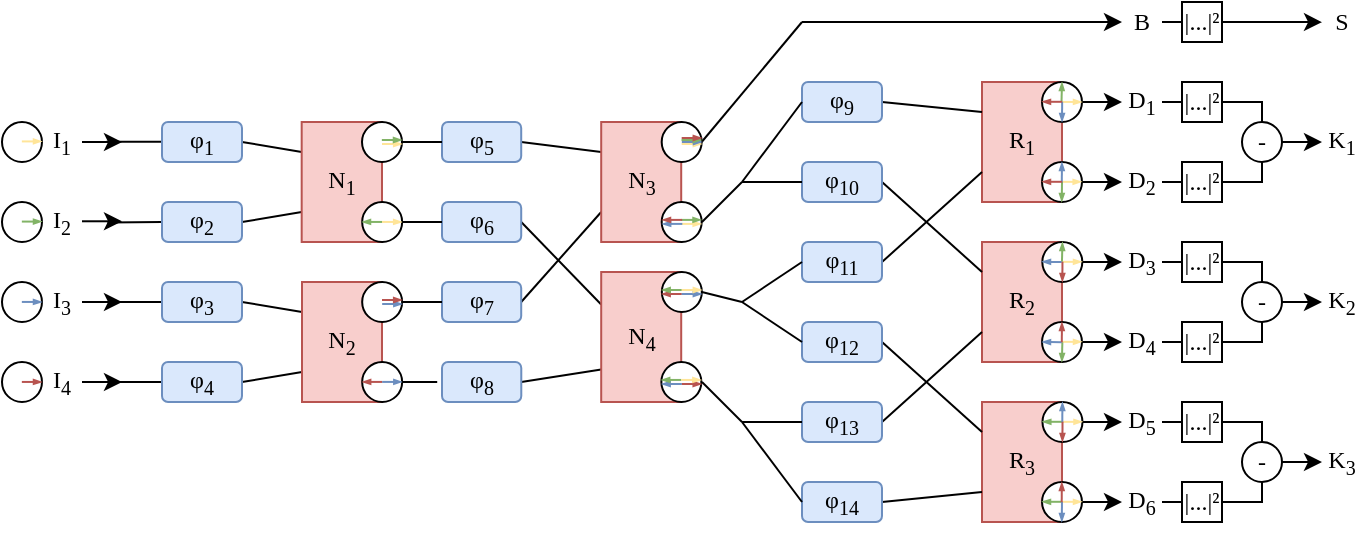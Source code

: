 <mxfile version="27.0.9">
  <diagram name="Page-1" id="C04IEGfYR6SF6fKbPGiv">
    <mxGraphModel dx="933" dy="723" grid="1" gridSize="10" guides="1" tooltips="1" connect="1" arrows="1" fold="1" page="1" pageScale="1" pageWidth="827" pageHeight="1169" math="0" shadow="0">
      <root>
        <mxCell id="0" />
        <mxCell id="1" parent="0" />
        <mxCell id="y-pAfAxGIghwStiiHOj4-6" value="" style="endArrow=none;html=1;rounded=0;fontFamily=Times New Roman;entryX=0.093;entryY=0.497;entryDx=0;entryDy=0;entryPerimeter=0;" parent="1" edge="1">
          <mxGeometry width="50" height="50" relative="1" as="geometry">
            <mxPoint x="92.21" y="109.93" as="sourcePoint" />
            <mxPoint x="120.0" y="109.84" as="targetPoint" />
          </mxGeometry>
        </mxCell>
        <mxCell id="y-pAfAxGIghwStiiHOj4-8" value="" style="endArrow=none;html=1;rounded=0;entryX=0.074;entryY=0.489;entryDx=0;entryDy=0;entryPerimeter=0;fontFamily=Times New Roman;" parent="1" edge="1">
          <mxGeometry width="50" height="50" relative="1" as="geometry">
            <mxPoint x="92.74" y="150.29" as="sourcePoint" />
            <mxPoint x="120.0" y="149.96" as="targetPoint" />
          </mxGeometry>
        </mxCell>
        <mxCell id="y-pAfAxGIghwStiiHOj4-9" value="" style="endArrow=none;html=1;rounded=0;entryX=0;entryY=0.5;entryDx=0;entryDy=0;fontFamily=Times New Roman;" parent="1" target="y-pAfAxGIghwStiiHOj4-16" edge="1">
          <mxGeometry width="50" height="50" relative="1" as="geometry">
            <mxPoint x="80" y="190" as="sourcePoint" />
            <mxPoint x="107.49" y="190" as="targetPoint" />
          </mxGeometry>
        </mxCell>
        <mxCell id="y-pAfAxGIghwStiiHOj4-10" value="" style="endArrow=none;html=1;rounded=0;fontFamily=Times New Roman;entryX=0;entryY=0.5;entryDx=0;entryDy=0;" parent="1" target="y-pAfAxGIghwStiiHOj4-17" edge="1">
          <mxGeometry width="50" height="50" relative="1" as="geometry">
            <mxPoint x="80" y="230" as="sourcePoint" />
            <mxPoint x="107.4" y="229.88" as="targetPoint" />
          </mxGeometry>
        </mxCell>
        <mxCell id="y-pAfAxGIghwStiiHOj4-25" style="rounded=0;orthogonalLoop=1;jettySize=auto;html=1;exitX=1;exitY=0.5;exitDx=0;exitDy=0;entryX=0;entryY=0.25;entryDx=0;entryDy=0;endArrow=none;endFill=0;fontFamily=Times New Roman;" parent="1" source="y-pAfAxGIghwStiiHOj4-11" target="y-pAfAxGIghwStiiHOj4-22" edge="1">
          <mxGeometry relative="1" as="geometry" />
        </mxCell>
        <mxCell id="y-pAfAxGIghwStiiHOj4-11" value="&lt;font&gt;φ&lt;sub&gt;1&lt;/sub&gt;&lt;/font&gt;" style="rounded=1;whiteSpace=wrap;html=1;fontFamily=Times New Roman;fillColor=#dae8fc;strokeColor=#6c8ebf;" parent="1" vertex="1">
          <mxGeometry x="120" y="100" width="40" height="20" as="geometry" />
        </mxCell>
        <mxCell id="y-pAfAxGIghwStiiHOj4-24" style="rounded=0;orthogonalLoop=1;jettySize=auto;html=1;exitX=1;exitY=0.5;exitDx=0;exitDy=0;entryX=0;entryY=0.75;entryDx=0;entryDy=0;endArrow=none;endFill=0;fontFamily=Times New Roman;" parent="1" source="y-pAfAxGIghwStiiHOj4-15" target="y-pAfAxGIghwStiiHOj4-22" edge="1">
          <mxGeometry relative="1" as="geometry" />
        </mxCell>
        <mxCell id="y-pAfAxGIghwStiiHOj4-15" value="&lt;font&gt;φ&lt;sub&gt;2&lt;/sub&gt;&lt;/font&gt;" style="rounded=1;whiteSpace=wrap;html=1;fontFamily=Times New Roman;fillColor=#dae8fc;strokeColor=#6c8ebf;" parent="1" vertex="1">
          <mxGeometry x="120" y="140" width="40" height="20" as="geometry" />
        </mxCell>
        <mxCell id="y-pAfAxGIghwStiiHOj4-29" style="rounded=0;orthogonalLoop=1;jettySize=auto;html=1;exitX=1;exitY=0.5;exitDx=0;exitDy=0;entryX=0;entryY=0.25;entryDx=0;entryDy=0;endArrow=none;endFill=0;fontFamily=Times New Roman;" parent="1" source="y-pAfAxGIghwStiiHOj4-16" target="y-pAfAxGIghwStiiHOj4-26" edge="1">
          <mxGeometry relative="1" as="geometry" />
        </mxCell>
        <mxCell id="y-pAfAxGIghwStiiHOj4-16" value="&lt;font&gt;φ&lt;sub&gt;3&lt;/sub&gt;&lt;/font&gt;" style="rounded=1;whiteSpace=wrap;html=1;fontFamily=Times New Roman;fillColor=#dae8fc;strokeColor=#6c8ebf;" parent="1" vertex="1">
          <mxGeometry x="120" y="180" width="40" height="20" as="geometry" />
        </mxCell>
        <mxCell id="y-pAfAxGIghwStiiHOj4-28" style="rounded=0;orthogonalLoop=1;jettySize=auto;html=1;exitX=1;exitY=0.5;exitDx=0;exitDy=0;entryX=0;entryY=0.75;entryDx=0;entryDy=0;endArrow=none;endFill=0;fontFamily=Times New Roman;" parent="1" source="y-pAfAxGIghwStiiHOj4-17" target="y-pAfAxGIghwStiiHOj4-26" edge="1">
          <mxGeometry relative="1" as="geometry" />
        </mxCell>
        <mxCell id="y-pAfAxGIghwStiiHOj4-17" value="&lt;font&gt;φ&lt;sub&gt;4&lt;/sub&gt;&lt;/font&gt;" style="rounded=1;whiteSpace=wrap;html=1;fontFamily=Times New Roman;fillColor=#dae8fc;strokeColor=#6c8ebf;" parent="1" vertex="1">
          <mxGeometry x="120" y="220" width="40" height="20" as="geometry" />
        </mxCell>
        <mxCell id="y-pAfAxGIghwStiiHOj4-22" value="&lt;font&gt;N&lt;sub&gt;1&lt;/sub&gt;&lt;/font&gt;" style="rounded=0;whiteSpace=wrap;html=1;fontFamily=Times New Roman;fillColor=#f8cecc;strokeColor=#b85450;" parent="1" vertex="1">
          <mxGeometry x="189.84" y="100" width="40.16" height="60" as="geometry" />
        </mxCell>
        <mxCell id="y-pAfAxGIghwStiiHOj4-26" value="&lt;font&gt;N&lt;sub&gt;2&lt;/sub&gt;&lt;/font&gt;" style="rounded=0;whiteSpace=wrap;html=1;fontFamily=Times New Roman;fillColor=#f8cecc;strokeColor=#b85450;" parent="1" vertex="1">
          <mxGeometry x="190" y="180" width="40" height="60" as="geometry" />
        </mxCell>
        <mxCell id="y-pAfAxGIghwStiiHOj4-52" style="rounded=0;orthogonalLoop=1;jettySize=auto;html=1;exitX=1;exitY=0.5;exitDx=0;exitDy=0;entryX=0;entryY=0.25;entryDx=0;entryDy=0;endArrow=none;endFill=0;fontFamily=Times New Roman;" parent="1" source="y-pAfAxGIghwStiiHOj4-43" target="y-pAfAxGIghwStiiHOj4-50" edge="1">
          <mxGeometry relative="1" as="geometry" />
        </mxCell>
        <mxCell id="y-pAfAxGIghwStiiHOj4-43" value="&lt;font&gt;φ&lt;sub&gt;5&lt;/sub&gt;&lt;/font&gt;" style="rounded=1;whiteSpace=wrap;html=1;fontFamily=Times New Roman;fillColor=#dae8fc;strokeColor=#6c8ebf;" parent="1" vertex="1">
          <mxGeometry x="260" y="100" width="39.6" height="20" as="geometry" />
        </mxCell>
        <mxCell id="y-pAfAxGIghwStiiHOj4-53" style="rounded=0;orthogonalLoop=1;jettySize=auto;html=1;exitX=1;exitY=0.5;exitDx=0;exitDy=0;entryX=0;entryY=0.25;entryDx=0;entryDy=0;endArrow=none;endFill=0;fontFamily=Times New Roman;" parent="1" source="y-pAfAxGIghwStiiHOj4-45" target="y-pAfAxGIghwStiiHOj4-51" edge="1">
          <mxGeometry relative="1" as="geometry" />
        </mxCell>
        <mxCell id="TxVISpOSfkKb-y-n9Vfk-2" style="edgeStyle=orthogonalEdgeStyle;rounded=0;orthogonalLoop=1;jettySize=auto;html=1;exitX=0;exitY=0.5;exitDx=0;exitDy=0;" edge="1" parent="1" source="y-pAfAxGIghwStiiHOj4-45">
          <mxGeometry relative="1" as="geometry">
            <mxPoint x="289.449" y="149.918" as="targetPoint" />
          </mxGeometry>
        </mxCell>
        <mxCell id="y-pAfAxGIghwStiiHOj4-45" value="&lt;font&gt;φ&lt;sub&gt;6&lt;/sub&gt;&lt;/font&gt;" style="rounded=1;whiteSpace=wrap;html=1;fontFamily=Times New Roman;fillColor=#dae8fc;strokeColor=#6c8ebf;" parent="1" vertex="1">
          <mxGeometry x="260" y="140" width="39.6" height="20" as="geometry" />
        </mxCell>
        <mxCell id="y-pAfAxGIghwStiiHOj4-54" style="rounded=0;orthogonalLoop=1;jettySize=auto;html=1;exitX=1;exitY=0.5;exitDx=0;exitDy=0;entryX=0;entryY=0.75;entryDx=0;entryDy=0;endArrow=none;endFill=0;fontFamily=Times New Roman;" parent="1" source="y-pAfAxGIghwStiiHOj4-47" target="y-pAfAxGIghwStiiHOj4-50" edge="1">
          <mxGeometry relative="1" as="geometry" />
        </mxCell>
        <mxCell id="y-pAfAxGIghwStiiHOj4-47" value="&lt;font&gt;φ&lt;sub&gt;7&lt;/sub&gt;&lt;/font&gt;" style="rounded=1;whiteSpace=wrap;html=1;fontFamily=Times New Roman;fillColor=#dae8fc;strokeColor=#6c8ebf;" parent="1" vertex="1">
          <mxGeometry x="260" y="180" width="39.6" height="20" as="geometry" />
        </mxCell>
        <mxCell id="y-pAfAxGIghwStiiHOj4-55" style="rounded=0;orthogonalLoop=1;jettySize=auto;html=1;exitX=1;exitY=0.5;exitDx=0;exitDy=0;entryX=0;entryY=0.75;entryDx=0;entryDy=0;endArrow=none;endFill=0;fontFamily=Times New Roman;" parent="1" source="y-pAfAxGIghwStiiHOj4-49" target="y-pAfAxGIghwStiiHOj4-51" edge="1">
          <mxGeometry relative="1" as="geometry" />
        </mxCell>
        <mxCell id="y-pAfAxGIghwStiiHOj4-49" value="&lt;font&gt;φ&lt;sub&gt;8&lt;/sub&gt;&lt;/font&gt;" style="rounded=1;whiteSpace=wrap;html=1;fontFamily=Times New Roman;fillColor=#dae8fc;strokeColor=#6c8ebf;" parent="1" vertex="1">
          <mxGeometry x="260" y="220" width="39.64" height="20" as="geometry" />
        </mxCell>
        <mxCell id="y-pAfAxGIghwStiiHOj4-50" value="&lt;font&gt;N&lt;sub&gt;3&lt;/sub&gt;&lt;/font&gt;" style="rounded=0;whiteSpace=wrap;html=1;fontFamily=Times New Roman;fillColor=#f8cecc;strokeColor=#b85450;" parent="1" vertex="1">
          <mxGeometry x="339.6" y="100" width="40" height="60" as="geometry" />
        </mxCell>
        <mxCell id="y-pAfAxGIghwStiiHOj4-51" value="&lt;font&gt;N&lt;sub&gt;4&lt;/sub&gt;&lt;/font&gt;" style="rounded=0;whiteSpace=wrap;html=1;fontFamily=Times New Roman;fillColor=#f8cecc;strokeColor=#b85450;" parent="1" vertex="1">
          <mxGeometry x="339.6" y="175" width="40" height="65" as="geometry" />
        </mxCell>
        <mxCell id="y-pAfAxGIghwStiiHOj4-56" value="&lt;font&gt;R&lt;sub&gt;1&lt;/sub&gt;&lt;/font&gt;" style="rounded=0;whiteSpace=wrap;html=1;fontFamily=Times New Roman;fillColor=#f8cecc;strokeColor=#b85450;" parent="1" vertex="1">
          <mxGeometry x="530" y="80" width="40" height="60" as="geometry" />
        </mxCell>
        <mxCell id="y-pAfAxGIghwStiiHOj4-57" value="&lt;font&gt;R&lt;sub&gt;2&lt;/sub&gt;&lt;/font&gt;" style="rounded=0;whiteSpace=wrap;html=1;fontFamily=Times New Roman;fillColor=#f8cecc;strokeColor=#b85450;" parent="1" vertex="1">
          <mxGeometry x="530" y="160" width="40" height="60" as="geometry" />
        </mxCell>
        <mxCell id="y-pAfAxGIghwStiiHOj4-58" value="&lt;font&gt;R&lt;sub&gt;3&lt;/sub&gt;&lt;/font&gt;" style="rounded=0;whiteSpace=wrap;html=1;fontFamily=Times New Roman;fillColor=#f8cecc;strokeColor=#b85450;" parent="1" vertex="1">
          <mxGeometry x="530" y="240" width="40" height="60" as="geometry" />
        </mxCell>
        <mxCell id="q3MxCDinn_J_ita6C548-17" style="rounded=0;orthogonalLoop=1;jettySize=auto;html=1;exitX=1;exitY=0.5;exitDx=0;exitDy=0;entryX=0;entryY=0.25;entryDx=0;entryDy=0;endArrow=none;startFill=0;" parent="1" source="y-pAfAxGIghwStiiHOj4-67" target="y-pAfAxGIghwStiiHOj4-56" edge="1">
          <mxGeometry relative="1" as="geometry" />
        </mxCell>
        <mxCell id="y-pAfAxGIghwStiiHOj4-67" value="&lt;font&gt;φ&lt;sub&gt;9&lt;/sub&gt;&lt;/font&gt;" style="rounded=1;whiteSpace=wrap;html=1;fontFamily=Times New Roman;fillColor=#dae8fc;strokeColor=#6c8ebf;" parent="1" vertex="1">
          <mxGeometry x="440" y="80" width="40" height="20" as="geometry" />
        </mxCell>
        <mxCell id="q3MxCDinn_J_ita6C548-18" style="rounded=0;orthogonalLoop=1;jettySize=auto;html=1;exitX=1;exitY=0.5;exitDx=0;exitDy=0;entryX=0;entryY=0.25;entryDx=0;entryDy=0;endArrow=none;startFill=0;" parent="1" source="y-pAfAxGIghwStiiHOj4-68" target="y-pAfAxGIghwStiiHOj4-57" edge="1">
          <mxGeometry relative="1" as="geometry" />
        </mxCell>
        <mxCell id="y-pAfAxGIghwStiiHOj4-68" value="&lt;font&gt;φ&lt;sub&gt;10&lt;/sub&gt;&lt;/font&gt;" style="rounded=1;whiteSpace=wrap;html=1;fontFamily=Times New Roman;fillColor=#dae8fc;strokeColor=#6c8ebf;" parent="1" vertex="1">
          <mxGeometry x="440" y="120" width="40" height="20" as="geometry" />
        </mxCell>
        <mxCell id="q3MxCDinn_J_ita6C548-20" style="rounded=0;orthogonalLoop=1;jettySize=auto;html=1;exitX=1;exitY=0.5;exitDx=0;exitDy=0;entryX=0;entryY=0.25;entryDx=0;entryDy=0;endArrow=none;startFill=0;" parent="1" source="y-pAfAxGIghwStiiHOj4-70" target="y-pAfAxGIghwStiiHOj4-58" edge="1">
          <mxGeometry relative="1" as="geometry" />
        </mxCell>
        <mxCell id="y-pAfAxGIghwStiiHOj4-70" value="&lt;font&gt;φ&lt;sub&gt;12&lt;/sub&gt;&lt;/font&gt;" style="rounded=1;whiteSpace=wrap;html=1;fontFamily=Times New Roman;fillColor=#dae8fc;strokeColor=#6c8ebf;" parent="1" vertex="1">
          <mxGeometry x="440" y="200" width="40" height="20" as="geometry" />
        </mxCell>
        <mxCell id="q3MxCDinn_J_ita6C548-21" style="rounded=0;orthogonalLoop=1;jettySize=auto;html=1;exitX=1;exitY=0.5;exitDx=0;exitDy=0;entryX=0;entryY=0.75;entryDx=0;entryDy=0;endArrow=none;startFill=0;" parent="1" source="y-pAfAxGIghwStiiHOj4-75" target="y-pAfAxGIghwStiiHOj4-57" edge="1">
          <mxGeometry relative="1" as="geometry" />
        </mxCell>
        <mxCell id="y-pAfAxGIghwStiiHOj4-75" value="&lt;font&gt;φ&lt;sub&gt;13&lt;/sub&gt;&lt;/font&gt;" style="rounded=1;whiteSpace=wrap;html=1;fontFamily=Times New Roman;fillColor=#dae8fc;strokeColor=#6c8ebf;" parent="1" vertex="1">
          <mxGeometry x="440" y="240" width="40" height="20" as="geometry" />
        </mxCell>
        <mxCell id="q3MxCDinn_J_ita6C548-22" style="rounded=0;orthogonalLoop=1;jettySize=auto;html=1;exitX=1;exitY=0.5;exitDx=0;exitDy=0;entryX=0;entryY=0.75;entryDx=0;entryDy=0;endArrow=none;startFill=0;" parent="1" source="y-pAfAxGIghwStiiHOj4-76" target="y-pAfAxGIghwStiiHOj4-58" edge="1">
          <mxGeometry relative="1" as="geometry" />
        </mxCell>
        <mxCell id="y-pAfAxGIghwStiiHOj4-76" value="&lt;font&gt;φ&lt;sub&gt;14&lt;/sub&gt;&lt;/font&gt;" style="rounded=1;whiteSpace=wrap;html=1;fontFamily=Times New Roman;fillColor=#dae8fc;strokeColor=#6c8ebf;" parent="1" vertex="1">
          <mxGeometry x="440" y="280" width="40" height="20" as="geometry" />
        </mxCell>
        <mxCell id="y-pAfAxGIghwStiiHOj4-109" style="edgeStyle=orthogonalEdgeStyle;rounded=0;orthogonalLoop=1;jettySize=auto;html=1;exitX=1;exitY=0.5;exitDx=0;exitDy=0;fontFamily=Times New Roman;" parent="1" source="y-pAfAxGIghwStiiHOj4-113" edge="1">
          <mxGeometry relative="1" as="geometry">
            <mxPoint x="100" y="110" as="targetPoint" />
            <mxPoint x="219.9" y="250" as="sourcePoint" />
            <Array as="points">
              <mxPoint x="100" y="110" />
              <mxPoint x="100" y="110" />
            </Array>
          </mxGeometry>
        </mxCell>
        <mxCell id="y-pAfAxGIghwStiiHOj4-110" style="edgeStyle=orthogonalEdgeStyle;rounded=0;orthogonalLoop=1;jettySize=auto;html=1;exitX=1;exitY=0.5;exitDx=0;exitDy=0;fontFamily=Times New Roman;" parent="1" edge="1">
          <mxGeometry relative="1" as="geometry">
            <mxPoint x="100" y="149.64" as="targetPoint" />
            <mxPoint x="80.0" y="149.64" as="sourcePoint" />
          </mxGeometry>
        </mxCell>
        <mxCell id="y-pAfAxGIghwStiiHOj4-111" style="edgeStyle=orthogonalEdgeStyle;rounded=0;orthogonalLoop=1;jettySize=auto;html=1;exitX=1;exitY=0.5;exitDx=0;exitDy=0;fontFamily=Times New Roman;" parent="1" source="y-pAfAxGIghwStiiHOj4-115" edge="1">
          <mxGeometry relative="1" as="geometry">
            <mxPoint x="100" y="190" as="targetPoint" />
            <mxPoint x="299.9" y="250" as="sourcePoint" />
          </mxGeometry>
        </mxCell>
        <mxCell id="y-pAfAxGIghwStiiHOj4-112" style="edgeStyle=orthogonalEdgeStyle;rounded=0;orthogonalLoop=1;jettySize=auto;html=1;exitX=1;exitY=0.5;exitDx=0;exitDy=0;fontFamily=Times New Roman;" parent="1" source="y-pAfAxGIghwStiiHOj4-116" edge="1">
          <mxGeometry relative="1" as="geometry">
            <mxPoint x="100" y="230" as="targetPoint" />
            <mxPoint x="339.9" y="250" as="sourcePoint" />
          </mxGeometry>
        </mxCell>
        <mxCell id="y-pAfAxGIghwStiiHOj4-113" value="&lt;font&gt;I&lt;sub&gt;1&lt;/sub&gt;&lt;/font&gt;" style="text;html=1;align=center;verticalAlign=middle;whiteSpace=wrap;rounded=0;fontFamily=Times New Roman;" parent="1" vertex="1">
          <mxGeometry x="60" y="100" width="20" height="20" as="geometry" />
        </mxCell>
        <mxCell id="y-pAfAxGIghwStiiHOj4-114" value="&lt;font&gt;I&lt;sub&gt;2&lt;/sub&gt;&lt;/font&gt;" style="text;html=1;align=center;verticalAlign=middle;whiteSpace=wrap;rounded=0;fontFamily=Times New Roman;" parent="1" vertex="1">
          <mxGeometry x="60" y="140" width="20" height="20" as="geometry" />
        </mxCell>
        <mxCell id="y-pAfAxGIghwStiiHOj4-115" value="&lt;font&gt;I&lt;sub&gt;3&lt;/sub&gt;&lt;/font&gt;" style="text;html=1;align=center;verticalAlign=middle;whiteSpace=wrap;rounded=0;fontFamily=Times New Roman;" parent="1" vertex="1">
          <mxGeometry x="60" y="180" width="20" height="20" as="geometry" />
        </mxCell>
        <mxCell id="y-pAfAxGIghwStiiHOj4-116" value="&lt;font&gt;I&lt;sub&gt;4&lt;/sub&gt;&lt;/font&gt;" style="text;html=1;align=center;verticalAlign=middle;whiteSpace=wrap;rounded=0;fontFamily=Times New Roman;" parent="1" vertex="1">
          <mxGeometry x="60" y="220" width="20" height="20" as="geometry" />
        </mxCell>
        <mxCell id="y-pAfAxGIghwStiiHOj4-121" value="&lt;font&gt;D&lt;sub&gt;1&lt;/sub&gt;&lt;/font&gt;" style="text;html=1;align=center;verticalAlign=middle;whiteSpace=wrap;rounded=0;fontFamily=Times New Roman;" parent="1" vertex="1">
          <mxGeometry x="600" y="80" width="20" height="20" as="geometry" />
        </mxCell>
        <mxCell id="y-pAfAxGIghwStiiHOj4-122" value="&lt;font&gt;D&lt;sub&gt;2&lt;/sub&gt;&lt;/font&gt;" style="text;html=1;align=center;verticalAlign=middle;whiteSpace=wrap;rounded=0;fontFamily=Times New Roman;" parent="1" vertex="1">
          <mxGeometry x="600" y="120" width="20" height="20" as="geometry" />
        </mxCell>
        <mxCell id="y-pAfAxGIghwStiiHOj4-123" value="D&lt;font&gt;&lt;sub&gt;3&lt;/sub&gt;&lt;/font&gt;" style="text;html=1;align=center;verticalAlign=middle;whiteSpace=wrap;rounded=0;fontFamily=Times New Roman;" parent="1" vertex="1">
          <mxGeometry x="600" y="160" width="20" height="20" as="geometry" />
        </mxCell>
        <mxCell id="y-pAfAxGIghwStiiHOj4-124" value="D&lt;font&gt;&lt;sub&gt;4&lt;/sub&gt;&lt;/font&gt;" style="text;html=1;align=center;verticalAlign=middle;whiteSpace=wrap;rounded=0;fontFamily=Times New Roman;" parent="1" vertex="1">
          <mxGeometry x="600" y="200" width="20" height="20" as="geometry" />
        </mxCell>
        <mxCell id="y-pAfAxGIghwStiiHOj4-125" value="D&lt;sub&gt;5&lt;/sub&gt;" style="text;html=1;align=center;verticalAlign=middle;whiteSpace=wrap;rounded=0;fontFamily=Times New Roman;" parent="1" vertex="1">
          <mxGeometry x="600" y="240" width="20" height="20" as="geometry" />
        </mxCell>
        <mxCell id="y-pAfAxGIghwStiiHOj4-126" value="D&lt;font&gt;&lt;sub&gt;6&lt;/sub&gt;&lt;/font&gt;" style="text;html=1;align=center;verticalAlign=middle;whiteSpace=wrap;rounded=0;fontFamily=Times New Roman;" parent="1" vertex="1">
          <mxGeometry x="600" y="280" width="20" height="20" as="geometry" />
        </mxCell>
        <mxCell id="y-pAfAxGIghwStiiHOj4-127" value="B" style="text;html=1;align=center;verticalAlign=middle;whiteSpace=wrap;rounded=0;fontFamily=Times New Roman;" parent="1" vertex="1">
          <mxGeometry x="600" y="40" width="20" height="20" as="geometry" />
        </mxCell>
        <mxCell id="q3MxCDinn_J_ita6C548-29" style="rounded=0;orthogonalLoop=1;jettySize=auto;html=1;exitX=0;exitY=0.5;exitDx=0;exitDy=0;endArrow=none;startFill=0;" parent="1" source="y-pAfAxGIghwStiiHOj4-131" edge="1">
          <mxGeometry relative="1" as="geometry">
            <mxPoint x="620" y="90" as="targetPoint" />
          </mxGeometry>
        </mxCell>
        <mxCell id="q3MxCDinn_J_ita6C548-36" style="edgeStyle=orthogonalEdgeStyle;rounded=0;orthogonalLoop=1;jettySize=auto;html=1;exitX=1;exitY=0.5;exitDx=0;exitDy=0;entryX=0.5;entryY=0;entryDx=0;entryDy=0;endArrow=none;startFill=0;" parent="1" source="y-pAfAxGIghwStiiHOj4-131" target="y-pAfAxGIghwStiiHOj4-139" edge="1">
          <mxGeometry relative="1" as="geometry" />
        </mxCell>
        <mxCell id="y-pAfAxGIghwStiiHOj4-131" value="&lt;font face=&quot;Times New Roman&quot;&gt;|...|²&lt;/font&gt;" style="rounded=0;whiteSpace=wrap;html=1;" parent="1" vertex="1">
          <mxGeometry x="630" y="80" width="20" height="20" as="geometry" />
        </mxCell>
        <mxCell id="q3MxCDinn_J_ita6C548-38" style="edgeStyle=orthogonalEdgeStyle;rounded=0;orthogonalLoop=1;jettySize=auto;html=1;exitX=1;exitY=0.5;exitDx=0;exitDy=0;" parent="1" source="y-pAfAxGIghwStiiHOj4-139" edge="1">
          <mxGeometry relative="1" as="geometry">
            <mxPoint x="700" y="110.017" as="targetPoint" />
          </mxGeometry>
        </mxCell>
        <mxCell id="y-pAfAxGIghwStiiHOj4-139" value="&lt;p&gt;&lt;font face=&quot;Times New Roman&quot;&gt;-&lt;/font&gt;&lt;/p&gt;" style="ellipse;whiteSpace=wrap;html=1;aspect=fixed;verticalAlign=middle;" parent="1" vertex="1">
          <mxGeometry x="660" y="100" width="20" height="20" as="geometry" />
        </mxCell>
        <mxCell id="y-pAfAxGIghwStiiHOj4-160" value="K&lt;font&gt;&lt;sub&gt;1&lt;/sub&gt;&lt;/font&gt;" style="text;html=1;align=center;verticalAlign=middle;whiteSpace=wrap;rounded=0;fontFamily=Times New Roman;" parent="1" vertex="1">
          <mxGeometry x="700" y="100" width="20" height="20" as="geometry" />
        </mxCell>
        <mxCell id="y-pAfAxGIghwStiiHOj4-165" value="K&lt;font&gt;&lt;sub&gt;2&lt;/sub&gt;&lt;/font&gt;" style="text;html=1;align=center;verticalAlign=middle;whiteSpace=wrap;rounded=0;fontFamily=Times New Roman;" parent="1" vertex="1">
          <mxGeometry x="700" y="180" width="20" height="20" as="geometry" />
        </mxCell>
        <mxCell id="y-pAfAxGIghwStiiHOj4-166" value="K&lt;font&gt;&lt;sub&gt;3&lt;/sub&gt;&lt;/font&gt;" style="text;html=1;align=center;verticalAlign=middle;whiteSpace=wrap;rounded=0;fontFamily=Times New Roman;" parent="1" vertex="1">
          <mxGeometry x="700" y="260" width="20" height="20" as="geometry" />
        </mxCell>
        <mxCell id="HHx09hRQY9JAWK_8JCNL-1" value="" style="ellipse;whiteSpace=wrap;html=1;aspect=fixed;" parent="1" vertex="1">
          <mxGeometry x="40" y="100" width="20" height="20" as="geometry" />
        </mxCell>
        <mxCell id="HHx09hRQY9JAWK_8JCNL-3" value="" style="endArrow=blockThin;html=1;rounded=0;endFill=1;strokeWidth=1;endSize=2;fillColor=#fff2cc;strokeColor=#FFE599;shadow=0;" parent="1" edge="1">
          <mxGeometry width="50" height="50" relative="1" as="geometry">
            <mxPoint x="49.92" y="109.71" as="sourcePoint" />
            <mxPoint x="60" y="109.71" as="targetPoint" />
          </mxGeometry>
        </mxCell>
        <mxCell id="HHx09hRQY9JAWK_8JCNL-4" value="" style="ellipse;whiteSpace=wrap;html=1;aspect=fixed;" parent="1" vertex="1">
          <mxGeometry x="40" y="140" width="20" height="20" as="geometry" />
        </mxCell>
        <mxCell id="HHx09hRQY9JAWK_8JCNL-5" value="" style="endArrow=blockThin;html=1;rounded=0;endFill=1;strokeWidth=1;endSize=2;fillColor=#d5e8d4;strokeColor=#82b366;shadow=0;" parent="1" edge="1">
          <mxGeometry width="50" height="50" relative="1" as="geometry">
            <mxPoint x="49.92" y="149.79" as="sourcePoint" />
            <mxPoint x="60" y="149.79" as="targetPoint" />
          </mxGeometry>
        </mxCell>
        <mxCell id="HHx09hRQY9JAWK_8JCNL-6" value="" style="ellipse;whiteSpace=wrap;html=1;aspect=fixed;" parent="1" vertex="1">
          <mxGeometry x="40" y="180" width="20" height="20" as="geometry" />
        </mxCell>
        <mxCell id="HHx09hRQY9JAWK_8JCNL-7" value="" style="endArrow=blockThin;html=1;rounded=0;endFill=1;strokeWidth=1;endSize=2;fillColor=#dae8fc;strokeColor=#6c8ebf;shadow=0;" parent="1" edge="1">
          <mxGeometry width="50" height="50" relative="1" as="geometry">
            <mxPoint x="49.92" y="189.97" as="sourcePoint" />
            <mxPoint x="60" y="189.97" as="targetPoint" />
          </mxGeometry>
        </mxCell>
        <mxCell id="HHx09hRQY9JAWK_8JCNL-8" value="" style="ellipse;whiteSpace=wrap;html=1;aspect=fixed;" parent="1" vertex="1">
          <mxGeometry x="40" y="220" width="20" height="20" as="geometry" />
        </mxCell>
        <mxCell id="HHx09hRQY9JAWK_8JCNL-9" value="" style="endArrow=blockThin;html=1;rounded=0;endFill=1;strokeWidth=1;endSize=2;fillColor=#f8cecc;strokeColor=#b85450;shadow=0;" parent="1" edge="1">
          <mxGeometry width="50" height="50" relative="1" as="geometry">
            <mxPoint x="49.92" y="229.97" as="sourcePoint" />
            <mxPoint x="60" y="229.97" as="targetPoint" />
          </mxGeometry>
        </mxCell>
        <mxCell id="HHx09hRQY9JAWK_8JCNL-18" value="" style="ellipse;whiteSpace=wrap;html=1;aspect=fixed;" parent="1" vertex="1">
          <mxGeometry x="220" y="100" width="20" height="20" as="geometry" />
        </mxCell>
        <mxCell id="HHx09hRQY9JAWK_8JCNL-19" value="" style="endArrow=blockThin;html=1;rounded=0;endFill=1;strokeWidth=1;endSize=2;fillColor=#fff2cc;strokeColor=#FFE599;shadow=0;" parent="1" edge="1">
          <mxGeometry width="50" height="50" relative="1" as="geometry">
            <mxPoint x="230.0" y="111" as="sourcePoint" />
            <mxPoint x="240.08" y="111" as="targetPoint" />
          </mxGeometry>
        </mxCell>
        <mxCell id="HHx09hRQY9JAWK_8JCNL-20" value="" style="ellipse;whiteSpace=wrap;html=1;aspect=fixed;" parent="1" vertex="1">
          <mxGeometry x="220.08" y="140" width="20" height="20" as="geometry" />
        </mxCell>
        <mxCell id="HHx09hRQY9JAWK_8JCNL-21" value="" style="endArrow=blockThin;html=1;rounded=0;endFill=1;strokeWidth=1;endSize=2;fillColor=#d5e8d4;strokeColor=#82b366;shadow=0;" parent="1" edge="1">
          <mxGeometry width="50" height="50" relative="1" as="geometry">
            <mxPoint x="230.08" y="149.97" as="sourcePoint" />
            <mxPoint x="220.0" y="149.97" as="targetPoint" />
          </mxGeometry>
        </mxCell>
        <mxCell id="HHx09hRQY9JAWK_8JCNL-22" value="" style="ellipse;whiteSpace=wrap;html=1;aspect=fixed;" parent="1" vertex="1">
          <mxGeometry x="220.08" y="180" width="20" height="20" as="geometry" />
        </mxCell>
        <mxCell id="HHx09hRQY9JAWK_8JCNL-23" value="" style="endArrow=blockThin;html=1;rounded=0;endFill=1;strokeWidth=1;endSize=2;fillColor=#dae8fc;strokeColor=#6c8ebf;shadow=0;" parent="1" edge="1">
          <mxGeometry width="50" height="50" relative="1" as="geometry">
            <mxPoint x="230.08" y="191" as="sourcePoint" />
            <mxPoint x="240.16" y="191" as="targetPoint" />
          </mxGeometry>
        </mxCell>
        <mxCell id="HHx09hRQY9JAWK_8JCNL-24" value="" style="ellipse;whiteSpace=wrap;html=1;aspect=fixed;" parent="1" vertex="1">
          <mxGeometry x="220.08" y="220" width="20" height="20" as="geometry" />
        </mxCell>
        <mxCell id="HHx09hRQY9JAWK_8JCNL-25" value="" style="endArrow=blockThin;html=1;rounded=0;endFill=1;strokeWidth=1;endSize=2;fillColor=#f8cecc;strokeColor=#b85450;shadow=0;" parent="1" edge="1">
          <mxGeometry width="50" height="50" relative="1" as="geometry">
            <mxPoint x="230.16" y="229.96" as="sourcePoint" />
            <mxPoint x="220.08" y="229.96" as="targetPoint" />
          </mxGeometry>
        </mxCell>
        <mxCell id="HHx09hRQY9JAWK_8JCNL-26" value="" style="endArrow=blockThin;html=1;rounded=0;endFill=1;strokeWidth=1;endSize=2;fillColor=#d5e8d4;strokeColor=#82b366;shadow=0;movable=1;resizable=1;rotatable=1;deletable=1;editable=1;locked=0;connectable=1;" parent="1" edge="1">
          <mxGeometry width="50" height="50" relative="1" as="geometry">
            <mxPoint x="229.92" y="109" as="sourcePoint" />
            <mxPoint x="240" y="109" as="targetPoint" />
          </mxGeometry>
        </mxCell>
        <mxCell id="HHx09hRQY9JAWK_8JCNL-27" value="" style="endArrow=blockThin;html=1;rounded=0;endFill=1;strokeWidth=1;endSize=2;fillColor=#fff2cc;strokeColor=#FFE599;shadow=0;" parent="1" edge="1">
          <mxGeometry width="50" height="50" relative="1" as="geometry">
            <mxPoint x="230.0" y="149.97" as="sourcePoint" />
            <mxPoint x="240.08" y="149.97" as="targetPoint" />
          </mxGeometry>
        </mxCell>
        <mxCell id="HHx09hRQY9JAWK_8JCNL-28" value="" style="endArrow=blockThin;html=1;rounded=0;endFill=1;strokeWidth=1;endSize=2;fillColor=#f8cecc;strokeColor=#b85450;shadow=0;" parent="1" edge="1">
          <mxGeometry width="50" height="50" relative="1" as="geometry">
            <mxPoint x="230.0" y="189" as="sourcePoint" />
            <mxPoint x="240.08" y="189" as="targetPoint" />
          </mxGeometry>
        </mxCell>
        <mxCell id="HHx09hRQY9JAWK_8JCNL-29" value="" style="endArrow=blockThin;html=1;rounded=0;endFill=1;strokeWidth=1;endSize=2;fillColor=#dae8fc;strokeColor=#6c8ebf;shadow=0;" parent="1" edge="1">
          <mxGeometry width="50" height="50" relative="1" as="geometry">
            <mxPoint x="230.08" y="229.96" as="sourcePoint" />
            <mxPoint x="240.16" y="229.96" as="targetPoint" />
          </mxGeometry>
        </mxCell>
        <mxCell id="HHx09hRQY9JAWK_8JCNL-30" style="edgeStyle=orthogonalEdgeStyle;rounded=0;orthogonalLoop=1;jettySize=auto;html=1;exitX=1;exitY=0.5;exitDx=0;exitDy=0;entryX=0;entryY=0.5;entryDx=0;entryDy=0;endArrow=none;endFill=0;" parent="1" source="HHx09hRQY9JAWK_8JCNL-18" target="y-pAfAxGIghwStiiHOj4-43" edge="1">
          <mxGeometry relative="1" as="geometry">
            <mxPoint x="257.39" y="110" as="targetPoint" />
          </mxGeometry>
        </mxCell>
        <mxCell id="HHx09hRQY9JAWK_8JCNL-31" style="edgeStyle=orthogonalEdgeStyle;rounded=0;orthogonalLoop=1;jettySize=auto;html=1;exitX=1;exitY=0.5;exitDx=0;exitDy=0;entryX=0;entryY=0.5;entryDx=0;entryDy=0;endArrow=none;endFill=0;" parent="1" source="HHx09hRQY9JAWK_8JCNL-20" target="y-pAfAxGIghwStiiHOj4-45" edge="1">
          <mxGeometry relative="1" as="geometry">
            <mxPoint x="257" y="149.34" as="targetPoint" />
          </mxGeometry>
        </mxCell>
        <mxCell id="HHx09hRQY9JAWK_8JCNL-32" style="edgeStyle=orthogonalEdgeStyle;rounded=0;orthogonalLoop=1;jettySize=auto;html=1;exitX=1;exitY=0.5;exitDx=0;exitDy=0;entryX=0;entryY=0.5;entryDx=0;entryDy=0;endArrow=none;endFill=0;" parent="1" source="HHx09hRQY9JAWK_8JCNL-22" target="y-pAfAxGIghwStiiHOj4-47" edge="1">
          <mxGeometry relative="1" as="geometry">
            <mxPoint x="257.06" y="190" as="targetPoint" />
          </mxGeometry>
        </mxCell>
        <mxCell id="HHx09hRQY9JAWK_8JCNL-33" style="edgeStyle=orthogonalEdgeStyle;rounded=0;orthogonalLoop=1;jettySize=auto;html=1;exitX=1;exitY=0.5;exitDx=0;exitDy=0;entryX=-0.06;entryY=0.512;entryDx=0;entryDy=0;entryPerimeter=0;endArrow=none;endFill=0;" parent="1" source="HHx09hRQY9JAWK_8JCNL-24" target="y-pAfAxGIghwStiiHOj4-49" edge="1">
          <mxGeometry relative="1" as="geometry">
            <mxPoint x="257.18" y="230" as="targetPoint" />
          </mxGeometry>
        </mxCell>
        <mxCell id="q3MxCDinn_J_ita6C548-2" style="rounded=0;orthogonalLoop=1;jettySize=auto;html=1;exitX=1;exitY=0.5;exitDx=0;exitDy=0;endArrow=none;startFill=0;" parent="1" source="HHx09hRQY9JAWK_8JCNL-34" edge="1">
          <mxGeometry relative="1" as="geometry">
            <mxPoint x="440" y="50" as="targetPoint" />
          </mxGeometry>
        </mxCell>
        <mxCell id="HHx09hRQY9JAWK_8JCNL-34" value="" style="ellipse;whiteSpace=wrap;html=1;aspect=fixed;" parent="1" vertex="1">
          <mxGeometry x="369.84" y="100" width="20" height="20" as="geometry" />
        </mxCell>
        <mxCell id="HHx09hRQY9JAWK_8JCNL-35" value="" style="endArrow=blockThin;html=1;rounded=0;endFill=1;strokeWidth=1;endSize=2;fillColor=#fff2cc;strokeColor=#FFE599;shadow=0;" parent="1" edge="1">
          <mxGeometry width="50" height="50" relative="1" as="geometry">
            <mxPoint x="379.84" y="111" as="sourcePoint" />
            <mxPoint x="389.92" y="111" as="targetPoint" />
          </mxGeometry>
        </mxCell>
        <mxCell id="HHx09hRQY9JAWK_8JCNL-36" value="" style="ellipse;whiteSpace=wrap;html=1;aspect=fixed;" parent="1" vertex="1">
          <mxGeometry x="369.84" y="140" width="20" height="20" as="geometry" />
        </mxCell>
        <mxCell id="HHx09hRQY9JAWK_8JCNL-38" value="" style="ellipse;whiteSpace=wrap;html=1;aspect=fixed;" parent="1" vertex="1">
          <mxGeometry x="369.92" y="175" width="20" height="20" as="geometry" />
        </mxCell>
        <mxCell id="HHx09hRQY9JAWK_8JCNL-40" value="" style="ellipse;whiteSpace=wrap;html=1;aspect=fixed;" parent="1" vertex="1">
          <mxGeometry x="369.68" y="220" width="20" height="20" as="geometry" />
        </mxCell>
        <mxCell id="HHx09hRQY9JAWK_8JCNL-50" value="" style="endArrow=blockThin;html=1;rounded=0;endFill=1;strokeWidth=1;endSize=2;fillColor=#dae8fc;strokeColor=#6c8ebf;shadow=0;" parent="1" edge="1">
          <mxGeometry width="50" height="50" relative="1" as="geometry">
            <mxPoint x="379.92" y="110" as="sourcePoint" />
            <mxPoint x="390" y="110" as="targetPoint" />
          </mxGeometry>
        </mxCell>
        <mxCell id="HHx09hRQY9JAWK_8JCNL-42" value="" style="endArrow=blockThin;html=1;rounded=0;endFill=1;strokeWidth=1;endSize=2;fillColor=#d5e8d4;strokeColor=#82b366;shadow=0;movable=1;resizable=1;rotatable=1;deletable=1;editable=1;locked=0;connectable=1;" parent="1" edge="1">
          <mxGeometry width="50" height="50" relative="1" as="geometry">
            <mxPoint x="379.76" y="109" as="sourcePoint" />
            <mxPoint x="389.84" y="109" as="targetPoint" />
          </mxGeometry>
        </mxCell>
        <mxCell id="HHx09hRQY9JAWK_8JCNL-51" value="" style="endArrow=blockThin;html=1;rounded=0;endFill=1;strokeWidth=1;endSize=2;fillColor=#f8cecc;strokeColor=#b85450;shadow=0;" parent="1" edge="1">
          <mxGeometry width="50" height="50" relative="1" as="geometry">
            <mxPoint x="379.84" y="108" as="sourcePoint" />
            <mxPoint x="389.92" y="108" as="targetPoint" />
          </mxGeometry>
        </mxCell>
        <mxCell id="HHx09hRQY9JAWK_8JCNL-52" value="" style="endArrow=blockThin;html=1;rounded=0;endFill=1;strokeWidth=1;endSize=2;fillColor=#fff2cc;strokeColor=#FFE599;shadow=0;" parent="1" edge="1">
          <mxGeometry width="50" height="50" relative="1" as="geometry">
            <mxPoint x="379.76" y="150.95" as="sourcePoint" />
            <mxPoint x="389.84" y="150.95" as="targetPoint" />
          </mxGeometry>
        </mxCell>
        <mxCell id="HHx09hRQY9JAWK_8JCNL-53" value="" style="endArrow=blockThin;html=1;rounded=0;endFill=1;strokeWidth=1;endSize=2;fillColor=#d5e8d4;strokeColor=#82b366;shadow=0;movable=1;resizable=1;rotatable=1;deletable=1;editable=1;locked=0;connectable=1;" parent="1" edge="1">
          <mxGeometry width="50" height="50" relative="1" as="geometry">
            <mxPoint x="379.68" y="148.95" as="sourcePoint" />
            <mxPoint x="389.76" y="148.95" as="targetPoint" />
          </mxGeometry>
        </mxCell>
        <mxCell id="HHx09hRQY9JAWK_8JCNL-54" value="" style="endArrow=blockThin;html=1;rounded=0;endFill=1;strokeWidth=1;endSize=2;fillColor=#dae8fc;strokeColor=#6c8ebf;shadow=0;" parent="1" edge="1">
          <mxGeometry width="50" height="50" relative="1" as="geometry">
            <mxPoint x="380.16" y="150.95" as="sourcePoint" />
            <mxPoint x="370.08" y="150.95" as="targetPoint" />
          </mxGeometry>
        </mxCell>
        <mxCell id="HHx09hRQY9JAWK_8JCNL-55" value="" style="endArrow=blockThin;html=1;rounded=0;endFill=1;strokeWidth=1;endSize=2;fillColor=#f8cecc;strokeColor=#b85450;shadow=0;" parent="1" edge="1">
          <mxGeometry width="50" height="50" relative="1" as="geometry">
            <mxPoint x="380.08" y="148.95" as="sourcePoint" />
            <mxPoint x="370.0" y="148.95" as="targetPoint" />
          </mxGeometry>
        </mxCell>
        <mxCell id="HHx09hRQY9JAWK_8JCNL-56" value="" style="endArrow=blockThin;html=1;rounded=0;endFill=1;strokeWidth=1;endSize=2;fillColor=#f8cecc;strokeColor=#b85450;shadow=0;" parent="1" edge="1">
          <mxGeometry width="50" height="50" relative="1" as="geometry">
            <mxPoint x="379.92" y="186" as="sourcePoint" />
            <mxPoint x="369.84" y="186" as="targetPoint" />
          </mxGeometry>
        </mxCell>
        <mxCell id="HHx09hRQY9JAWK_8JCNL-57" value="" style="endArrow=blockThin;html=1;rounded=0;endFill=1;strokeWidth=1;endSize=2;fillColor=#dae8fc;strokeColor=#6c8ebf;shadow=0;" parent="1" edge="1">
          <mxGeometry width="50" height="50" relative="1" as="geometry">
            <mxPoint x="379.84" y="186" as="sourcePoint" />
            <mxPoint x="389.92" y="186" as="targetPoint" />
          </mxGeometry>
        </mxCell>
        <mxCell id="HHx09hRQY9JAWK_8JCNL-58" value="" style="endArrow=blockThin;html=1;rounded=0;endFill=1;strokeWidth=1;endSize=2;fillColor=#d5e8d4;strokeColor=#82b366;shadow=0;" parent="1" edge="1">
          <mxGeometry width="50" height="50" relative="1" as="geometry">
            <mxPoint x="379.92" y="184" as="sourcePoint" />
            <mxPoint x="369.84" y="184" as="targetPoint" />
          </mxGeometry>
        </mxCell>
        <mxCell id="HHx09hRQY9JAWK_8JCNL-59" value="" style="endArrow=blockThin;html=1;rounded=0;endFill=1;strokeWidth=1;endSize=2;fillColor=#fff2cc;strokeColor=#FFE599;shadow=0;" parent="1" edge="1">
          <mxGeometry width="50" height="50" relative="1" as="geometry">
            <mxPoint x="379.84" y="184" as="sourcePoint" />
            <mxPoint x="389.92" y="184" as="targetPoint" />
          </mxGeometry>
        </mxCell>
        <mxCell id="HHx09hRQY9JAWK_8JCNL-62" value="" style="endArrow=blockThin;html=1;rounded=0;endFill=1;strokeWidth=1;endSize=2;fillColor=#f8cecc;strokeColor=#b85450;shadow=0;" parent="1" edge="1">
          <mxGeometry width="50" height="50" relative="1" as="geometry">
            <mxPoint x="379.76" y="231" as="sourcePoint" />
            <mxPoint x="389.84" y="231" as="targetPoint" />
          </mxGeometry>
        </mxCell>
        <mxCell id="HHx09hRQY9JAWK_8JCNL-63" value="" style="endArrow=blockThin;html=1;rounded=0;endFill=1;strokeWidth=1;endSize=2;fillColor=#dae8fc;strokeColor=#6c8ebf;shadow=0;" parent="1" edge="1">
          <mxGeometry width="50" height="50" relative="1" as="geometry">
            <mxPoint x="379.92" y="231" as="sourcePoint" />
            <mxPoint x="369.84" y="231" as="targetPoint" />
          </mxGeometry>
        </mxCell>
        <mxCell id="HHx09hRQY9JAWK_8JCNL-64" value="" style="endArrow=blockThin;html=1;rounded=0;endFill=1;strokeWidth=1;endSize=2;fillColor=#d5e8d4;strokeColor=#82b366;shadow=0;" parent="1" edge="1">
          <mxGeometry width="50" height="50" relative="1" as="geometry">
            <mxPoint x="379.68" y="228.97" as="sourcePoint" />
            <mxPoint x="369.6" y="228.97" as="targetPoint" />
          </mxGeometry>
        </mxCell>
        <mxCell id="HHx09hRQY9JAWK_8JCNL-65" value="" style="endArrow=blockThin;html=1;rounded=0;endFill=1;strokeWidth=1;endSize=2;fillColor=#fff2cc;strokeColor=#FFE599;shadow=0;" parent="1" edge="1">
          <mxGeometry width="50" height="50" relative="1" as="geometry">
            <mxPoint x="379.6" y="228.97" as="sourcePoint" />
            <mxPoint x="389.68" y="228.97" as="targetPoint" />
          </mxGeometry>
        </mxCell>
        <mxCell id="q3MxCDinn_J_ita6C548-23" style="edgeStyle=orthogonalEdgeStyle;rounded=0;orthogonalLoop=1;jettySize=auto;html=1;exitX=1;exitY=0.5;exitDx=0;exitDy=0;" parent="1" source="HHx09hRQY9JAWK_8JCNL-83" edge="1">
          <mxGeometry relative="1" as="geometry">
            <mxPoint x="600" y="90.017" as="targetPoint" />
          </mxGeometry>
        </mxCell>
        <mxCell id="HHx09hRQY9JAWK_8JCNL-83" value="" style="ellipse;whiteSpace=wrap;html=1;aspect=fixed;" parent="1" vertex="1">
          <mxGeometry x="560" y="80" width="20" height="20" as="geometry" />
        </mxCell>
        <mxCell id="HHx09hRQY9JAWK_8JCNL-84" value="" style="endArrow=blockThin;html=1;rounded=0;endFill=1;strokeWidth=1;endSize=2;fillColor=#fff2cc;strokeColor=#FFE599;shadow=0;" parent="1" edge="1">
          <mxGeometry width="50" height="50" relative="1" as="geometry">
            <mxPoint x="569.92" y="89.97" as="sourcePoint" />
            <mxPoint x="580" y="89.97" as="targetPoint" />
          </mxGeometry>
        </mxCell>
        <mxCell id="q3MxCDinn_J_ita6C548-24" style="edgeStyle=orthogonalEdgeStyle;rounded=0;orthogonalLoop=1;jettySize=auto;html=1;exitX=1;exitY=0.5;exitDx=0;exitDy=0;" parent="1" source="HHx09hRQY9JAWK_8JCNL-85" edge="1">
          <mxGeometry relative="1" as="geometry">
            <mxPoint x="600" y="130.017" as="targetPoint" />
          </mxGeometry>
        </mxCell>
        <mxCell id="HHx09hRQY9JAWK_8JCNL-85" value="" style="ellipse;whiteSpace=wrap;html=1;aspect=fixed;" parent="1" vertex="1">
          <mxGeometry x="560" y="120" width="20" height="20" as="geometry" />
        </mxCell>
        <mxCell id="q3MxCDinn_J_ita6C548-25" style="edgeStyle=orthogonalEdgeStyle;rounded=0;orthogonalLoop=1;jettySize=auto;html=1;exitX=1;exitY=0.5;exitDx=0;exitDy=0;" parent="1" source="HHx09hRQY9JAWK_8JCNL-99" edge="1">
          <mxGeometry relative="1" as="geometry">
            <mxPoint x="600" y="170.017" as="targetPoint" />
          </mxGeometry>
        </mxCell>
        <mxCell id="HHx09hRQY9JAWK_8JCNL-99" value="" style="ellipse;whiteSpace=wrap;html=1;aspect=fixed;fontStyle=1" parent="1" vertex="1">
          <mxGeometry x="560.16" y="160" width="20" height="20" as="geometry" />
        </mxCell>
        <mxCell id="q3MxCDinn_J_ita6C548-26" style="edgeStyle=orthogonalEdgeStyle;rounded=0;orthogonalLoop=1;jettySize=auto;html=1;exitX=1;exitY=0.5;exitDx=0;exitDy=0;" parent="1" source="HHx09hRQY9JAWK_8JCNL-101" edge="1">
          <mxGeometry relative="1" as="geometry">
            <mxPoint x="600" y="210.017" as="targetPoint" />
          </mxGeometry>
        </mxCell>
        <mxCell id="HHx09hRQY9JAWK_8JCNL-101" value="" style="ellipse;whiteSpace=wrap;html=1;aspect=fixed;fontStyle=1" parent="1" vertex="1">
          <mxGeometry x="560" y="200" width="20" height="20" as="geometry" />
        </mxCell>
        <mxCell id="q3MxCDinn_J_ita6C548-27" style="edgeStyle=orthogonalEdgeStyle;rounded=0;orthogonalLoop=1;jettySize=auto;html=1;exitX=1;exitY=0.5;exitDx=0;exitDy=0;" parent="1" source="HHx09hRQY9JAWK_8JCNL-103" edge="1">
          <mxGeometry relative="1" as="geometry">
            <mxPoint x="600" y="250.017" as="targetPoint" />
          </mxGeometry>
        </mxCell>
        <mxCell id="HHx09hRQY9JAWK_8JCNL-103" value="" style="ellipse;whiteSpace=wrap;html=1;aspect=fixed;" parent="1" vertex="1">
          <mxGeometry x="560.24" y="240" width="20" height="20" as="geometry" />
        </mxCell>
        <mxCell id="q3MxCDinn_J_ita6C548-28" style="edgeStyle=orthogonalEdgeStyle;rounded=0;orthogonalLoop=1;jettySize=auto;html=1;exitX=1;exitY=0.5;exitDx=0;exitDy=0;" parent="1" source="HHx09hRQY9JAWK_8JCNL-105" edge="1">
          <mxGeometry relative="1" as="geometry">
            <mxPoint x="600" y="290.017" as="targetPoint" />
          </mxGeometry>
        </mxCell>
        <mxCell id="HHx09hRQY9JAWK_8JCNL-105" value="" style="ellipse;whiteSpace=wrap;html=1;aspect=fixed;" parent="1" vertex="1">
          <mxGeometry x="560" y="280" width="20" height="20" as="geometry" />
        </mxCell>
        <mxCell id="HHx09hRQY9JAWK_8JCNL-107" value="" style="endArrow=blockThin;html=1;rounded=0;endFill=1;strokeWidth=1;endSize=2;fillColor=#fff2cc;strokeColor=#FFE599;shadow=0;" parent="1" edge="1">
          <mxGeometry width="50" height="50" relative="1" as="geometry">
            <mxPoint x="569.76" y="129.92" as="sourcePoint" />
            <mxPoint x="579.84" y="129.92" as="targetPoint" />
          </mxGeometry>
        </mxCell>
        <mxCell id="HHx09hRQY9JAWK_8JCNL-108" value="" style="endArrow=blockThin;html=1;rounded=0;endFill=1;strokeWidth=1;endSize=2;fillColor=#fff2cc;strokeColor=#FFE599;shadow=0;" parent="1" edge="1">
          <mxGeometry width="50" height="50" relative="1" as="geometry">
            <mxPoint x="569.92" y="169.92" as="sourcePoint" />
            <mxPoint x="580" y="169.92" as="targetPoint" />
          </mxGeometry>
        </mxCell>
        <mxCell id="HHx09hRQY9JAWK_8JCNL-109" value="" style="endArrow=blockThin;html=1;rounded=0;endFill=1;strokeWidth=1;endSize=2;fillColor=#fff2cc;strokeColor=#FFE599;shadow=0;" parent="1" edge="1">
          <mxGeometry width="50" height="50" relative="1" as="geometry">
            <mxPoint x="569.92" y="209.92" as="sourcePoint" />
            <mxPoint x="580" y="209.92" as="targetPoint" />
          </mxGeometry>
        </mxCell>
        <mxCell id="HHx09hRQY9JAWK_8JCNL-110" value="" style="endArrow=blockThin;html=1;rounded=0;endFill=1;strokeWidth=1;endSize=2;fillColor=#fff2cc;strokeColor=#FFE599;shadow=0;" parent="1" edge="1">
          <mxGeometry width="50" height="50" relative="1" as="geometry">
            <mxPoint x="570.16" y="249.92" as="sourcePoint" />
            <mxPoint x="580.24" y="249.92" as="targetPoint" />
          </mxGeometry>
        </mxCell>
        <mxCell id="HHx09hRQY9JAWK_8JCNL-111" value="" style="endArrow=blockThin;html=1;rounded=0;endFill=1;strokeWidth=1;endSize=2;fillColor=#fff2cc;strokeColor=#FFE599;shadow=0;" parent="1" edge="1">
          <mxGeometry width="50" height="50" relative="1" as="geometry">
            <mxPoint x="569.92" y="289.9" as="sourcePoint" />
            <mxPoint x="580" y="289.9" as="targetPoint" />
          </mxGeometry>
        </mxCell>
        <mxCell id="HHx09hRQY9JAWK_8JCNL-112" value="" style="endArrow=blockThin;html=1;rounded=0;endFill=1;strokeWidth=1;endSize=2;fillColor=#d5e8d4;strokeColor=#82b366;shadow=0;movable=1;resizable=1;rotatable=1;deletable=1;editable=1;locked=0;connectable=1;entryX=0.5;entryY=0;entryDx=0;entryDy=0;" parent="1" target="HHx09hRQY9JAWK_8JCNL-83" edge="1">
          <mxGeometry width="50" height="50" relative="1" as="geometry">
            <mxPoint x="569.76" y="89.9" as="sourcePoint" />
            <mxPoint x="579.84" y="89.9" as="targetPoint" />
          </mxGeometry>
        </mxCell>
        <mxCell id="HHx09hRQY9JAWK_8JCNL-113" value="" style="endArrow=blockThin;html=1;rounded=0;endFill=1;strokeWidth=1;endSize=2;fillColor=#d5e8d4;strokeColor=#82b366;shadow=0;movable=1;resizable=1;rotatable=1;deletable=1;editable=1;locked=0;connectable=1;entryX=0.5;entryY=0;entryDx=0;entryDy=0;" parent="1" edge="1">
          <mxGeometry width="50" height="50" relative="1" as="geometry">
            <mxPoint x="570" y="130" as="sourcePoint" />
            <mxPoint x="569.88" y="140.0" as="targetPoint" />
          </mxGeometry>
        </mxCell>
        <mxCell id="HHx09hRQY9JAWK_8JCNL-114" value="" style="endArrow=blockThin;html=1;rounded=0;endFill=1;strokeWidth=1;endSize=2;fillColor=#d5e8d4;strokeColor=#82b366;shadow=0;movable=1;resizable=1;rotatable=1;deletable=1;editable=1;locked=0;connectable=1;entryX=0.5;entryY=0;entryDx=0;entryDy=0;" parent="1" edge="1">
          <mxGeometry width="50" height="50" relative="1" as="geometry">
            <mxPoint x="569.98" y="169.9" as="sourcePoint" />
            <mxPoint x="570.22" y="160" as="targetPoint" />
          </mxGeometry>
        </mxCell>
        <mxCell id="HHx09hRQY9JAWK_8JCNL-115" value="" style="endArrow=blockThin;html=1;rounded=0;endFill=1;strokeWidth=1;endSize=2;fillColor=#d5e8d4;strokeColor=#82b366;shadow=0;movable=1;resizable=1;rotatable=1;deletable=1;editable=1;locked=0;connectable=1;entryX=0.5;entryY=0;entryDx=0;entryDy=0;" parent="1" edge="1">
          <mxGeometry width="50" height="50" relative="1" as="geometry">
            <mxPoint x="570.18" y="210.1" as="sourcePoint" />
            <mxPoint x="569.94" y="220.0" as="targetPoint" />
          </mxGeometry>
        </mxCell>
        <mxCell id="HHx09hRQY9JAWK_8JCNL-117" value="" style="endArrow=blockThin;html=1;rounded=0;endFill=1;strokeWidth=1;endSize=2;fillColor=#d5e8d4;strokeColor=#82b366;shadow=0;movable=1;resizable=1;rotatable=1;deletable=1;editable=1;locked=0;connectable=1;entryX=0.5;entryY=0;entryDx=0;entryDy=0;" parent="1" edge="1">
          <mxGeometry width="50" height="50" relative="1" as="geometry">
            <mxPoint x="570.22" y="249.9" as="sourcePoint" />
            <mxPoint x="560.16" y="249.9" as="targetPoint" />
          </mxGeometry>
        </mxCell>
        <mxCell id="HHx09hRQY9JAWK_8JCNL-118" value="" style="endArrow=blockThin;html=1;rounded=0;endFill=1;strokeWidth=1;endSize=2;fillColor=#d5e8d4;strokeColor=#82b366;shadow=0;movable=1;resizable=1;rotatable=1;deletable=1;editable=1;locked=0;connectable=1;entryX=0.5;entryY=0;entryDx=0;entryDy=0;" parent="1" edge="1">
          <mxGeometry width="50" height="50" relative="1" as="geometry">
            <mxPoint x="570.06" y="289.9" as="sourcePoint" />
            <mxPoint x="560.0" y="289.9" as="targetPoint" />
          </mxGeometry>
        </mxCell>
        <mxCell id="HHx09hRQY9JAWK_8JCNL-119" value="" style="endArrow=blockThin;html=1;rounded=0;endFill=1;strokeWidth=1;endSize=2;fillColor=#dae8fc;strokeColor=#6c8ebf;shadow=0;entryX=0.5;entryY=1;entryDx=0;entryDy=0;" parent="1" target="HHx09hRQY9JAWK_8JCNL-83" edge="1">
          <mxGeometry width="50" height="50" relative="1" as="geometry">
            <mxPoint x="570.08" y="89.9" as="sourcePoint" />
            <mxPoint x="560.0" y="89.9" as="targetPoint" />
          </mxGeometry>
        </mxCell>
        <mxCell id="HHx09hRQY9JAWK_8JCNL-120" value="" style="endArrow=blockThin;html=1;rounded=0;endFill=1;strokeWidth=1;endSize=2;fillColor=#dae8fc;strokeColor=#6c8ebf;shadow=0;entryX=0.5;entryY=1;entryDx=0;entryDy=0;" parent="1" edge="1">
          <mxGeometry width="50" height="50" relative="1" as="geometry">
            <mxPoint x="569.9" y="130.1" as="sourcePoint" />
            <mxPoint x="569.98" y="120.0" as="targetPoint" />
          </mxGeometry>
        </mxCell>
        <mxCell id="HHx09hRQY9JAWK_8JCNL-121" value="" style="endArrow=blockThin;html=1;rounded=0;endFill=1;strokeWidth=1;endSize=2;fillColor=#dae8fc;strokeColor=#6c8ebf;shadow=0;entryX=0.5;entryY=1;entryDx=0;entryDy=0;" parent="1" edge="1">
          <mxGeometry width="50" height="50" relative="1" as="geometry">
            <mxPoint x="569.98" y="289.9" as="sourcePoint" />
            <mxPoint x="569.9" y="300" as="targetPoint" />
          </mxGeometry>
        </mxCell>
        <mxCell id="HHx09hRQY9JAWK_8JCNL-122" value="" style="endArrow=blockThin;html=1;rounded=0;endFill=1;strokeWidth=1;endSize=2;fillColor=#dae8fc;strokeColor=#6c8ebf;shadow=0;entryX=0.5;entryY=1;entryDx=0;entryDy=0;" parent="1" edge="1">
          <mxGeometry width="50" height="50" relative="1" as="geometry">
            <mxPoint x="570.14" y="250.1" as="sourcePoint" />
            <mxPoint x="570.22" y="240.0" as="targetPoint" />
          </mxGeometry>
        </mxCell>
        <mxCell id="HHx09hRQY9JAWK_8JCNL-123" value="" style="endArrow=blockThin;html=1;rounded=0;endFill=1;strokeWidth=1;endSize=2;fillColor=#dae8fc;strokeColor=#6c8ebf;shadow=0;entryX=0;entryY=0.5;entryDx=0;entryDy=0;" parent="1" target="HHx09hRQY9JAWK_8JCNL-101" edge="1">
          <mxGeometry width="50" height="50" relative="1" as="geometry">
            <mxPoint x="569.9" y="210.1" as="sourcePoint" />
            <mxPoint x="569.98" y="200.0" as="targetPoint" />
          </mxGeometry>
        </mxCell>
        <mxCell id="HHx09hRQY9JAWK_8JCNL-125" value="" style="endArrow=blockThin;html=1;rounded=0;endFill=1;strokeWidth=1;endSize=2;fillColor=#dae8fc;strokeColor=#6c8ebf;shadow=0;entryX=0;entryY=0.5;entryDx=0;entryDy=0;" parent="1" edge="1">
          <mxGeometry width="50" height="50" relative="1" as="geometry">
            <mxPoint x="569.9" y="170" as="sourcePoint" />
            <mxPoint x="560" y="169.9" as="targetPoint" />
          </mxGeometry>
        </mxCell>
        <mxCell id="HHx09hRQY9JAWK_8JCNL-126" value="" style="endArrow=blockThin;html=1;rounded=0;endFill=1;strokeWidth=1;endSize=2;fillColor=#f8cecc;strokeColor=#b85450;shadow=0;" parent="1" edge="1">
          <mxGeometry width="50" height="50" relative="1" as="geometry">
            <mxPoint x="570.08" y="89.9" as="sourcePoint" />
            <mxPoint x="560.0" y="89.9" as="targetPoint" />
          </mxGeometry>
        </mxCell>
        <mxCell id="HHx09hRQY9JAWK_8JCNL-127" value="" style="endArrow=blockThin;html=1;rounded=0;endFill=1;strokeWidth=1;endSize=2;fillColor=#f8cecc;strokeColor=#b85450;shadow=0;" parent="1" edge="1">
          <mxGeometry width="50" height="50" relative="1" as="geometry">
            <mxPoint x="570.08" y="129.9" as="sourcePoint" />
            <mxPoint x="560.0" y="129.9" as="targetPoint" />
          </mxGeometry>
        </mxCell>
        <mxCell id="HHx09hRQY9JAWK_8JCNL-128" value="" style="endArrow=blockThin;html=1;rounded=0;endFill=1;strokeWidth=1;endSize=2;fillColor=#f8cecc;strokeColor=#b85450;shadow=0;entryX=0.5;entryY=1;entryDx=0;entryDy=0;" parent="1" target="HHx09hRQY9JAWK_8JCNL-99" edge="1">
          <mxGeometry width="50" height="50" relative="1" as="geometry">
            <mxPoint x="570.24" y="169.9" as="sourcePoint" />
            <mxPoint x="560.16" y="169.9" as="targetPoint" />
          </mxGeometry>
        </mxCell>
        <mxCell id="HHx09hRQY9JAWK_8JCNL-129" value="" style="endArrow=blockThin;html=1;rounded=0;endFill=1;strokeWidth=1;endSize=2;fillColor=#f8cecc;strokeColor=#b85450;shadow=0;entryX=0.5;entryY=1;entryDx=0;entryDy=0;" parent="1" edge="1">
          <mxGeometry width="50" height="50" relative="1" as="geometry">
            <mxPoint x="569.9" y="210.1" as="sourcePoint" />
            <mxPoint x="569.98" y="200" as="targetPoint" />
          </mxGeometry>
        </mxCell>
        <mxCell id="HHx09hRQY9JAWK_8JCNL-130" value="" style="endArrow=blockThin;html=1;rounded=0;endFill=1;strokeWidth=1;endSize=2;fillColor=#f8cecc;strokeColor=#b85450;shadow=0;entryX=0.5;entryY=1;entryDx=0;entryDy=0;" parent="1" edge="1">
          <mxGeometry width="50" height="50" relative="1" as="geometry">
            <mxPoint x="570.27" y="249.9" as="sourcePoint" />
            <mxPoint x="570.19" y="260" as="targetPoint" />
          </mxGeometry>
        </mxCell>
        <mxCell id="HHx09hRQY9JAWK_8JCNL-131" value="" style="endArrow=blockThin;html=1;rounded=0;endFill=1;strokeWidth=1;endSize=2;fillColor=#f8cecc;strokeColor=#b85450;shadow=0;entryX=0.5;entryY=1;entryDx=0;entryDy=0;" parent="1" edge="1">
          <mxGeometry width="50" height="50" relative="1" as="geometry">
            <mxPoint x="569.85" y="290.1" as="sourcePoint" />
            <mxPoint x="569.93" y="280" as="targetPoint" />
          </mxGeometry>
        </mxCell>
        <mxCell id="q3MxCDinn_J_ita6C548-19" style="rounded=0;orthogonalLoop=1;jettySize=auto;html=1;exitX=1;exitY=0.5;exitDx=0;exitDy=0;entryX=0;entryY=0.75;entryDx=0;entryDy=0;endArrow=none;startFill=0;" parent="1" source="y-pAfAxGIghwStiiHOj4-69" target="y-pAfAxGIghwStiiHOj4-56" edge="1">
          <mxGeometry relative="1" as="geometry" />
        </mxCell>
        <mxCell id="y-pAfAxGIghwStiiHOj4-69" value="&lt;font&gt;φ&lt;sub&gt;11&lt;/sub&gt;&lt;/font&gt;" style="rounded=1;whiteSpace=wrap;html=1;fontFamily=Times New Roman;fillColor=#dae8fc;strokeColor=#6c8ebf;" parent="1" vertex="1">
          <mxGeometry x="440" y="160" width="40" height="20" as="geometry" />
        </mxCell>
        <mxCell id="q3MxCDinn_J_ita6C548-4" value="" style="endArrow=classic;html=1;rounded=0;entryX=0;entryY=0.5;entryDx=0;entryDy=0;endFill=1;" parent="1" target="y-pAfAxGIghwStiiHOj4-127" edge="1">
          <mxGeometry width="50" height="50" relative="1" as="geometry">
            <mxPoint x="440" y="50" as="sourcePoint" />
            <mxPoint x="450" y="70" as="targetPoint" />
          </mxGeometry>
        </mxCell>
        <mxCell id="q3MxCDinn_J_ita6C548-5" style="rounded=0;orthogonalLoop=1;jettySize=auto;html=1;entryX=0;entryY=0.5;entryDx=0;entryDy=0;endArrow=none;startFill=0;" parent="1" target="y-pAfAxGIghwStiiHOj4-67" edge="1">
          <mxGeometry relative="1" as="geometry">
            <mxPoint x="410" y="130" as="sourcePoint" />
            <mxPoint x="424.8" y="91.5" as="targetPoint" />
          </mxGeometry>
        </mxCell>
        <mxCell id="q3MxCDinn_J_ita6C548-6" style="rounded=0;orthogonalLoop=1;jettySize=auto;html=1;entryX=0;entryY=0.5;entryDx=0;entryDy=0;endArrow=none;startFill=0;" parent="1" target="y-pAfAxGIghwStiiHOj4-68" edge="1">
          <mxGeometry relative="1" as="geometry">
            <mxPoint x="410" y="130" as="sourcePoint" />
            <mxPoint x="424.8" y="131.5" as="targetPoint" />
          </mxGeometry>
        </mxCell>
        <mxCell id="q3MxCDinn_J_ita6C548-7" style="rounded=0;orthogonalLoop=1;jettySize=auto;html=1;entryX=0;entryY=0.5;entryDx=0;entryDy=0;endArrow=none;startFill=0;" parent="1" target="y-pAfAxGIghwStiiHOj4-69" edge="1">
          <mxGeometry relative="1" as="geometry">
            <mxPoint x="410" y="190" as="sourcePoint" />
            <mxPoint x="424.8" y="171.5" as="targetPoint" />
          </mxGeometry>
        </mxCell>
        <mxCell id="q3MxCDinn_J_ita6C548-8" style="rounded=0;orthogonalLoop=1;jettySize=auto;html=1;entryX=0;entryY=0.5;entryDx=0;entryDy=0;endArrow=none;startFill=0;" parent="1" target="y-pAfAxGIghwStiiHOj4-70" edge="1">
          <mxGeometry relative="1" as="geometry">
            <mxPoint x="410" y="190" as="sourcePoint" />
            <mxPoint x="424.8" y="211.5" as="targetPoint" />
          </mxGeometry>
        </mxCell>
        <mxCell id="q3MxCDinn_J_ita6C548-9" style="rounded=0;orthogonalLoop=1;jettySize=auto;html=1;entryX=0;entryY=0.5;entryDx=0;entryDy=0;endArrow=none;startFill=0;" parent="1" target="y-pAfAxGIghwStiiHOj4-75" edge="1">
          <mxGeometry relative="1" as="geometry">
            <mxPoint x="410" y="250" as="sourcePoint" />
            <mxPoint x="424.8" y="251.5" as="targetPoint" />
          </mxGeometry>
        </mxCell>
        <mxCell id="q3MxCDinn_J_ita6C548-10" style="rounded=0;orthogonalLoop=1;jettySize=auto;html=1;entryX=0;entryY=0.5;entryDx=0;entryDy=0;endArrow=none;startFill=0;" parent="1" target="y-pAfAxGIghwStiiHOj4-76" edge="1">
          <mxGeometry relative="1" as="geometry">
            <mxPoint x="410" y="250" as="sourcePoint" />
            <mxPoint x="424.8" y="291.5" as="targetPoint" />
          </mxGeometry>
        </mxCell>
        <mxCell id="q3MxCDinn_J_ita6C548-32" style="rounded=0;orthogonalLoop=1;jettySize=auto;html=1;exitX=0;exitY=0.5;exitDx=0;exitDy=0;endArrow=none;startFill=0;" parent="1" source="q3MxCDinn_J_ita6C548-33" edge="1">
          <mxGeometry relative="1" as="geometry">
            <mxPoint x="620" y="50" as="targetPoint" />
          </mxGeometry>
        </mxCell>
        <mxCell id="q3MxCDinn_J_ita6C548-57" style="edgeStyle=orthogonalEdgeStyle;rounded=0;orthogonalLoop=1;jettySize=auto;html=1;exitX=1;exitY=0.5;exitDx=0;exitDy=0;" parent="1" source="q3MxCDinn_J_ita6C548-33" edge="1">
          <mxGeometry relative="1" as="geometry">
            <mxPoint x="700" y="50.07" as="targetPoint" />
          </mxGeometry>
        </mxCell>
        <mxCell id="q3MxCDinn_J_ita6C548-33" value="&lt;font face=&quot;Times New Roman&quot;&gt;|...|²&lt;/font&gt;" style="rounded=0;whiteSpace=wrap;html=1;" parent="1" vertex="1">
          <mxGeometry x="630" y="40" width="20" height="20" as="geometry" />
        </mxCell>
        <mxCell id="q3MxCDinn_J_ita6C548-34" style="rounded=0;orthogonalLoop=1;jettySize=auto;html=1;exitX=0;exitY=0.5;exitDx=0;exitDy=0;endArrow=none;startFill=0;" parent="1" source="q3MxCDinn_J_ita6C548-35" edge="1">
          <mxGeometry relative="1" as="geometry">
            <mxPoint x="620" y="130" as="targetPoint" />
          </mxGeometry>
        </mxCell>
        <mxCell id="q3MxCDinn_J_ita6C548-37" style="edgeStyle=orthogonalEdgeStyle;rounded=0;orthogonalLoop=1;jettySize=auto;html=1;exitX=1;exitY=0.5;exitDx=0;exitDy=0;entryX=0.5;entryY=1;entryDx=0;entryDy=0;endArrow=none;startFill=0;" parent="1" source="q3MxCDinn_J_ita6C548-35" target="y-pAfAxGIghwStiiHOj4-139" edge="1">
          <mxGeometry relative="1" as="geometry" />
        </mxCell>
        <mxCell id="q3MxCDinn_J_ita6C548-35" value="&lt;font face=&quot;Times New Roman&quot;&gt;|...|²&lt;/font&gt;" style="rounded=0;whiteSpace=wrap;html=1;" parent="1" vertex="1">
          <mxGeometry x="630" y="120" width="20" height="20" as="geometry" />
        </mxCell>
        <mxCell id="q3MxCDinn_J_ita6C548-39" style="rounded=0;orthogonalLoop=1;jettySize=auto;html=1;exitX=0;exitY=0.5;exitDx=0;exitDy=0;endArrow=none;startFill=0;" parent="1" source="q3MxCDinn_J_ita6C548-41" edge="1">
          <mxGeometry relative="1" as="geometry">
            <mxPoint x="620" y="170" as="targetPoint" />
          </mxGeometry>
        </mxCell>
        <mxCell id="q3MxCDinn_J_ita6C548-40" style="edgeStyle=orthogonalEdgeStyle;rounded=0;orthogonalLoop=1;jettySize=auto;html=1;exitX=1;exitY=0.5;exitDx=0;exitDy=0;entryX=0.5;entryY=0;entryDx=0;entryDy=0;endArrow=none;startFill=0;" parent="1" source="q3MxCDinn_J_ita6C548-41" target="q3MxCDinn_J_ita6C548-43" edge="1">
          <mxGeometry relative="1" as="geometry" />
        </mxCell>
        <mxCell id="q3MxCDinn_J_ita6C548-41" value="&lt;font face=&quot;Times New Roman&quot;&gt;|...|²&lt;/font&gt;" style="rounded=0;whiteSpace=wrap;html=1;" parent="1" vertex="1">
          <mxGeometry x="630" y="160" width="20" height="20" as="geometry" />
        </mxCell>
        <mxCell id="q3MxCDinn_J_ita6C548-42" style="edgeStyle=orthogonalEdgeStyle;rounded=0;orthogonalLoop=1;jettySize=auto;html=1;exitX=1;exitY=0.5;exitDx=0;exitDy=0;" parent="1" source="q3MxCDinn_J_ita6C548-43" edge="1">
          <mxGeometry relative="1" as="geometry">
            <mxPoint x="700" y="190.017" as="targetPoint" />
          </mxGeometry>
        </mxCell>
        <mxCell id="q3MxCDinn_J_ita6C548-43" value="&lt;p&gt;&lt;font face=&quot;Times New Roman&quot;&gt;-&lt;/font&gt;&lt;/p&gt;" style="ellipse;whiteSpace=wrap;html=1;aspect=fixed;verticalAlign=middle;" parent="1" vertex="1">
          <mxGeometry x="660" y="180" width="20" height="20" as="geometry" />
        </mxCell>
        <mxCell id="q3MxCDinn_J_ita6C548-45" style="rounded=0;orthogonalLoop=1;jettySize=auto;html=1;exitX=0;exitY=0.5;exitDx=0;exitDy=0;endArrow=none;startFill=0;" parent="1" source="q3MxCDinn_J_ita6C548-47" edge="1">
          <mxGeometry relative="1" as="geometry">
            <mxPoint x="620" y="210" as="targetPoint" />
          </mxGeometry>
        </mxCell>
        <mxCell id="q3MxCDinn_J_ita6C548-46" style="edgeStyle=orthogonalEdgeStyle;rounded=0;orthogonalLoop=1;jettySize=auto;html=1;exitX=1;exitY=0.5;exitDx=0;exitDy=0;entryX=0.5;entryY=1;entryDx=0;entryDy=0;endArrow=none;startFill=0;" parent="1" source="q3MxCDinn_J_ita6C548-47" target="q3MxCDinn_J_ita6C548-43" edge="1">
          <mxGeometry relative="1" as="geometry" />
        </mxCell>
        <mxCell id="q3MxCDinn_J_ita6C548-47" value="&lt;font face=&quot;Times New Roman&quot;&gt;|...|²&lt;/font&gt;" style="rounded=0;whiteSpace=wrap;html=1;" parent="1" vertex="1">
          <mxGeometry x="630" y="200" width="20" height="20" as="geometry" />
        </mxCell>
        <mxCell id="q3MxCDinn_J_ita6C548-48" style="rounded=0;orthogonalLoop=1;jettySize=auto;html=1;exitX=0;exitY=0.5;exitDx=0;exitDy=0;endArrow=none;startFill=0;" parent="1" source="q3MxCDinn_J_ita6C548-50" edge="1">
          <mxGeometry relative="1" as="geometry">
            <mxPoint x="620" y="250" as="targetPoint" />
          </mxGeometry>
        </mxCell>
        <mxCell id="q3MxCDinn_J_ita6C548-49" style="edgeStyle=orthogonalEdgeStyle;rounded=0;orthogonalLoop=1;jettySize=auto;html=1;exitX=1;exitY=0.5;exitDx=0;exitDy=0;entryX=0.5;entryY=0;entryDx=0;entryDy=0;endArrow=none;startFill=0;" parent="1" source="q3MxCDinn_J_ita6C548-50" target="q3MxCDinn_J_ita6C548-52" edge="1">
          <mxGeometry relative="1" as="geometry" />
        </mxCell>
        <mxCell id="q3MxCDinn_J_ita6C548-50" value="&lt;font face=&quot;Times New Roman&quot;&gt;|...|²&lt;/font&gt;" style="rounded=0;whiteSpace=wrap;html=1;" parent="1" vertex="1">
          <mxGeometry x="630" y="240" width="20" height="20" as="geometry" />
        </mxCell>
        <mxCell id="q3MxCDinn_J_ita6C548-51" style="edgeStyle=orthogonalEdgeStyle;rounded=0;orthogonalLoop=1;jettySize=auto;html=1;exitX=1;exitY=0.5;exitDx=0;exitDy=0;" parent="1" source="q3MxCDinn_J_ita6C548-52" edge="1">
          <mxGeometry relative="1" as="geometry">
            <mxPoint x="700" y="270.017" as="targetPoint" />
          </mxGeometry>
        </mxCell>
        <mxCell id="q3MxCDinn_J_ita6C548-52" value="&lt;p&gt;&lt;font face=&quot;Times New Roman&quot;&gt;-&lt;/font&gt;&lt;/p&gt;" style="ellipse;whiteSpace=wrap;html=1;aspect=fixed;verticalAlign=middle;" parent="1" vertex="1">
          <mxGeometry x="660" y="260" width="20" height="20" as="geometry" />
        </mxCell>
        <mxCell id="q3MxCDinn_J_ita6C548-54" style="rounded=0;orthogonalLoop=1;jettySize=auto;html=1;exitX=0;exitY=0.5;exitDx=0;exitDy=0;endArrow=none;startFill=0;" parent="1" source="q3MxCDinn_J_ita6C548-56" edge="1">
          <mxGeometry relative="1" as="geometry">
            <mxPoint x="620" y="290" as="targetPoint" />
          </mxGeometry>
        </mxCell>
        <mxCell id="q3MxCDinn_J_ita6C548-55" style="edgeStyle=orthogonalEdgeStyle;rounded=0;orthogonalLoop=1;jettySize=auto;html=1;exitX=1;exitY=0.5;exitDx=0;exitDy=0;entryX=0.5;entryY=1;entryDx=0;entryDy=0;endArrow=none;startFill=0;" parent="1" source="q3MxCDinn_J_ita6C548-56" target="q3MxCDinn_J_ita6C548-52" edge="1">
          <mxGeometry relative="1" as="geometry" />
        </mxCell>
        <mxCell id="q3MxCDinn_J_ita6C548-56" value="&lt;font face=&quot;Times New Roman&quot;&gt;|...|²&lt;/font&gt;" style="rounded=0;whiteSpace=wrap;html=1;" parent="1" vertex="1">
          <mxGeometry x="630" y="280" width="20" height="20" as="geometry" />
        </mxCell>
        <mxCell id="q3MxCDinn_J_ita6C548-58" value="S" style="text;html=1;align=center;verticalAlign=middle;whiteSpace=wrap;rounded=0;fontFamily=Times New Roman;" parent="1" vertex="1">
          <mxGeometry x="700" y="40" width="20" height="20" as="geometry" />
        </mxCell>
        <mxCell id="TxVISpOSfkKb-y-n9Vfk-3" style="rounded=0;orthogonalLoop=1;jettySize=auto;html=1;endArrow=none;startFill=0;" edge="1" parent="1">
          <mxGeometry relative="1" as="geometry">
            <mxPoint x="390" y="150" as="sourcePoint" />
            <mxPoint x="410" y="130" as="targetPoint" />
          </mxGeometry>
        </mxCell>
        <mxCell id="TxVISpOSfkKb-y-n9Vfk-4" style="rounded=0;orthogonalLoop=1;jettySize=auto;html=1;endArrow=none;startFill=0;exitX=1;exitY=0.5;exitDx=0;exitDy=0;" edge="1" parent="1" source="HHx09hRQY9JAWK_8JCNL-38">
          <mxGeometry relative="1" as="geometry">
            <mxPoint x="389.92" y="190" as="sourcePoint" />
            <mxPoint x="410" y="190" as="targetPoint" />
            <Array as="points" />
          </mxGeometry>
        </mxCell>
        <mxCell id="TxVISpOSfkKb-y-n9Vfk-5" style="rounded=0;orthogonalLoop=1;jettySize=auto;html=1;endArrow=none;startFill=0;" edge="1" parent="1">
          <mxGeometry relative="1" as="geometry">
            <mxPoint x="390" y="230" as="sourcePoint" />
            <mxPoint x="410" y="250" as="targetPoint" />
            <Array as="points" />
          </mxGeometry>
        </mxCell>
      </root>
    </mxGraphModel>
  </diagram>
</mxfile>
